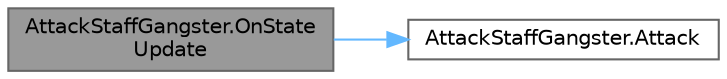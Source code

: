 digraph "AttackStaffGangster.OnStateUpdate"
{
 // LATEX_PDF_SIZE
  bgcolor="transparent";
  edge [fontname=Helvetica,fontsize=10,labelfontname=Helvetica,labelfontsize=10];
  node [fontname=Helvetica,fontsize=10,shape=box,height=0.2,width=0.4];
  rankdir="LR";
  Node1 [id="Node000001",label="AttackStaffGangster.OnState\lUpdate",height=0.2,width=0.4,color="gray40", fillcolor="grey60", style="filled", fontcolor="black",tooltip=" "];
  Node1 -> Node2 [id="edge1_Node000001_Node000002",color="steelblue1",style="solid",tooltip=" "];
  Node2 [id="Node000002",label="AttackStaffGangster.Attack",height=0.2,width=0.4,color="grey40", fillcolor="white", style="filled",URL="$class_attack_staff_gangster.html#ae50773da0ca87a5e28bcf4b9ef7ef576",tooltip=" "];
}
